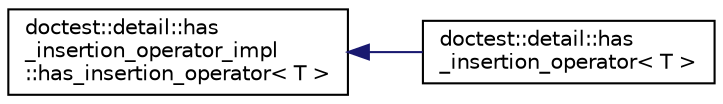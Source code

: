 digraph "Graphical Class Hierarchy"
{
 // LATEX_PDF_SIZE
  edge [fontname="Helvetica",fontsize="10",labelfontname="Helvetica",labelfontsize="10"];
  node [fontname="Helvetica",fontsize="10",shape=record];
  rankdir="LR";
  Node0 [label="doctest::detail::has\l_insertion_operator_impl\l::has_insertion_operator\< T \>",height=0.2,width=0.4,color="black", fillcolor="white", style="filled",URL="$structdoctest_1_1detail_1_1has__insertion__operator__impl_1_1has__insertion__operator.html",tooltip=" "];
  Node0 -> Node1 [dir="back",color="midnightblue",fontsize="10",style="solid",fontname="Helvetica"];
  Node1 [label="doctest::detail::has\l_insertion_operator\< T \>",height=0.2,width=0.4,color="black", fillcolor="white", style="filled",URL="$structdoctest_1_1detail_1_1has__insertion__operator.html",tooltip=" "];
}
